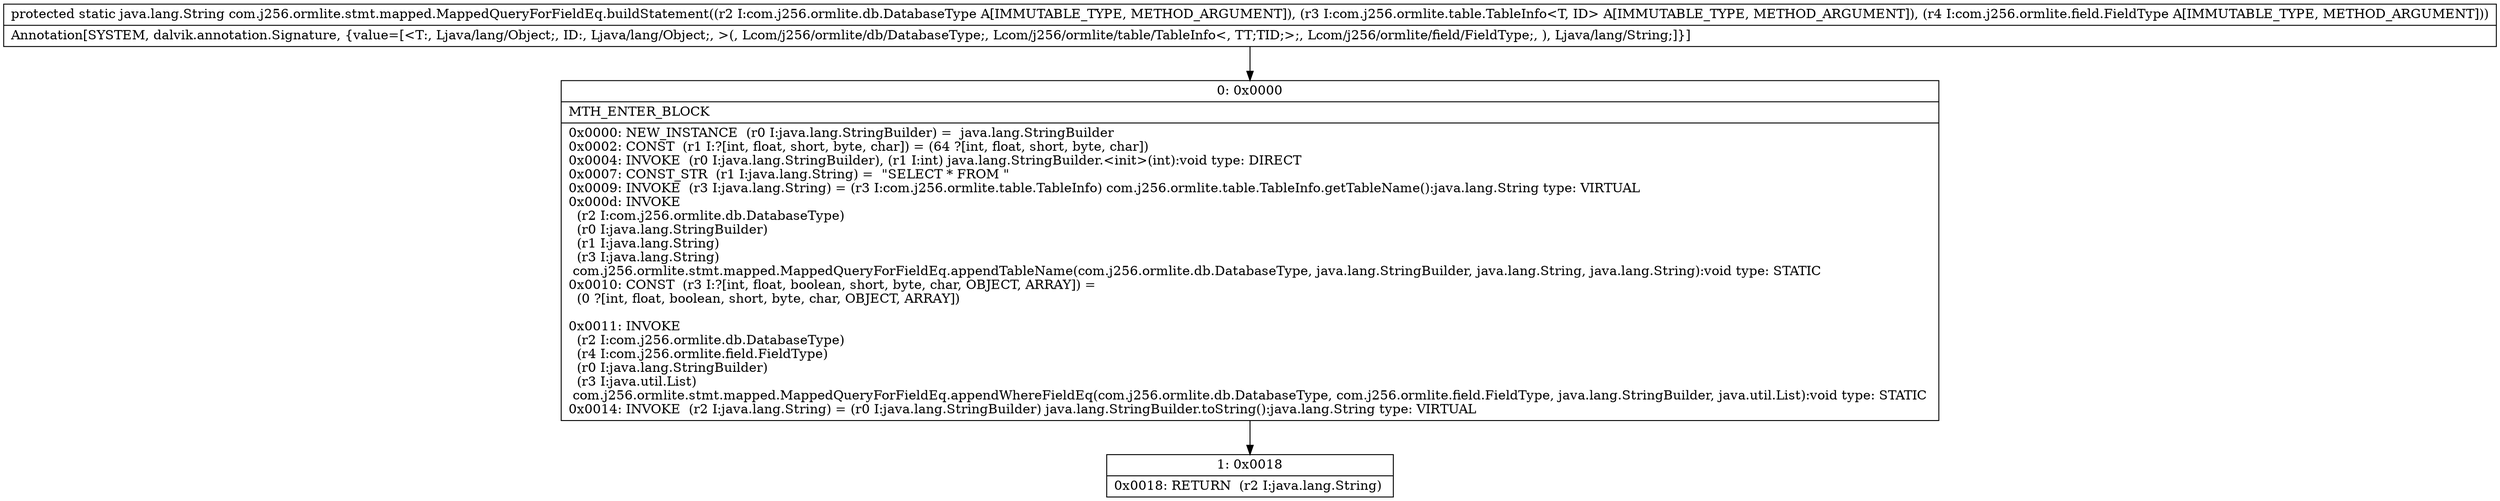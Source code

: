 digraph "CFG forcom.j256.ormlite.stmt.mapped.MappedQueryForFieldEq.buildStatement(Lcom\/j256\/ormlite\/db\/DatabaseType;Lcom\/j256\/ormlite\/table\/TableInfo;Lcom\/j256\/ormlite\/field\/FieldType;)Ljava\/lang\/String;" {
Node_0 [shape=record,label="{0\:\ 0x0000|MTH_ENTER_BLOCK\l|0x0000: NEW_INSTANCE  (r0 I:java.lang.StringBuilder) =  java.lang.StringBuilder \l0x0002: CONST  (r1 I:?[int, float, short, byte, char]) = (64 ?[int, float, short, byte, char]) \l0x0004: INVOKE  (r0 I:java.lang.StringBuilder), (r1 I:int) java.lang.StringBuilder.\<init\>(int):void type: DIRECT \l0x0007: CONST_STR  (r1 I:java.lang.String) =  \"SELECT * FROM \" \l0x0009: INVOKE  (r3 I:java.lang.String) = (r3 I:com.j256.ormlite.table.TableInfo) com.j256.ormlite.table.TableInfo.getTableName():java.lang.String type: VIRTUAL \l0x000d: INVOKE  \l  (r2 I:com.j256.ormlite.db.DatabaseType)\l  (r0 I:java.lang.StringBuilder)\l  (r1 I:java.lang.String)\l  (r3 I:java.lang.String)\l com.j256.ormlite.stmt.mapped.MappedQueryForFieldEq.appendTableName(com.j256.ormlite.db.DatabaseType, java.lang.StringBuilder, java.lang.String, java.lang.String):void type: STATIC \l0x0010: CONST  (r3 I:?[int, float, boolean, short, byte, char, OBJECT, ARRAY]) = \l  (0 ?[int, float, boolean, short, byte, char, OBJECT, ARRAY])\l \l0x0011: INVOKE  \l  (r2 I:com.j256.ormlite.db.DatabaseType)\l  (r4 I:com.j256.ormlite.field.FieldType)\l  (r0 I:java.lang.StringBuilder)\l  (r3 I:java.util.List)\l com.j256.ormlite.stmt.mapped.MappedQueryForFieldEq.appendWhereFieldEq(com.j256.ormlite.db.DatabaseType, com.j256.ormlite.field.FieldType, java.lang.StringBuilder, java.util.List):void type: STATIC \l0x0014: INVOKE  (r2 I:java.lang.String) = (r0 I:java.lang.StringBuilder) java.lang.StringBuilder.toString():java.lang.String type: VIRTUAL \l}"];
Node_1 [shape=record,label="{1\:\ 0x0018|0x0018: RETURN  (r2 I:java.lang.String) \l}"];
MethodNode[shape=record,label="{protected static java.lang.String com.j256.ormlite.stmt.mapped.MappedQueryForFieldEq.buildStatement((r2 I:com.j256.ormlite.db.DatabaseType A[IMMUTABLE_TYPE, METHOD_ARGUMENT]), (r3 I:com.j256.ormlite.table.TableInfo\<T, ID\> A[IMMUTABLE_TYPE, METHOD_ARGUMENT]), (r4 I:com.j256.ormlite.field.FieldType A[IMMUTABLE_TYPE, METHOD_ARGUMENT]))  | Annotation[SYSTEM, dalvik.annotation.Signature, \{value=[\<T:, Ljava\/lang\/Object;, ID:, Ljava\/lang\/Object;, \>(, Lcom\/j256\/ormlite\/db\/DatabaseType;, Lcom\/j256\/ormlite\/table\/TableInfo\<, TT;TID;\>;, Lcom\/j256\/ormlite\/field\/FieldType;, ), Ljava\/lang\/String;]\}]\l}"];
MethodNode -> Node_0;
Node_0 -> Node_1;
}

